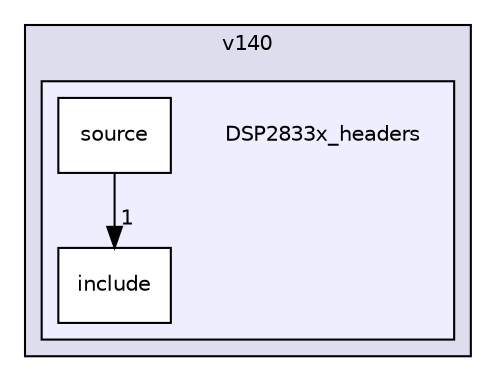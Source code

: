 digraph "f2833x/v140/DSP2833x_headers" {
  compound=true
  node [ fontsize="10", fontname="Helvetica"];
  edge [ labelfontsize="10", labelfontname="Helvetica"];
  subgraph clusterdir_04528772291e8d2837135c466a1b299b {
    graph [ bgcolor="#ddddee", pencolor="black", label="v140" fontname="Helvetica", fontsize="10", URL="dir_04528772291e8d2837135c466a1b299b.html"]
  subgraph clusterdir_b50d3d096ab707223c705c852576767d {
    graph [ bgcolor="#eeeeff", pencolor="black", label="" URL="dir_b50d3d096ab707223c705c852576767d.html"];
    dir_b50d3d096ab707223c705c852576767d [shape=plaintext label="DSP2833x_headers"];
    dir_b4ee6adf04ab806cb4acfcd7c81c1ce9 [shape=box label="include" color="black" fillcolor="white" style="filled" URL="dir_b4ee6adf04ab806cb4acfcd7c81c1ce9.html"];
    dir_1b1e036518baf08a62f981395ae0e848 [shape=box label="source" color="black" fillcolor="white" style="filled" URL="dir_1b1e036518baf08a62f981395ae0e848.html"];
  }
  }
  dir_1b1e036518baf08a62f981395ae0e848->dir_b4ee6adf04ab806cb4acfcd7c81c1ce9 [headlabel="1", labeldistance=1.5 headhref="dir_000011_000010.html"];
}
